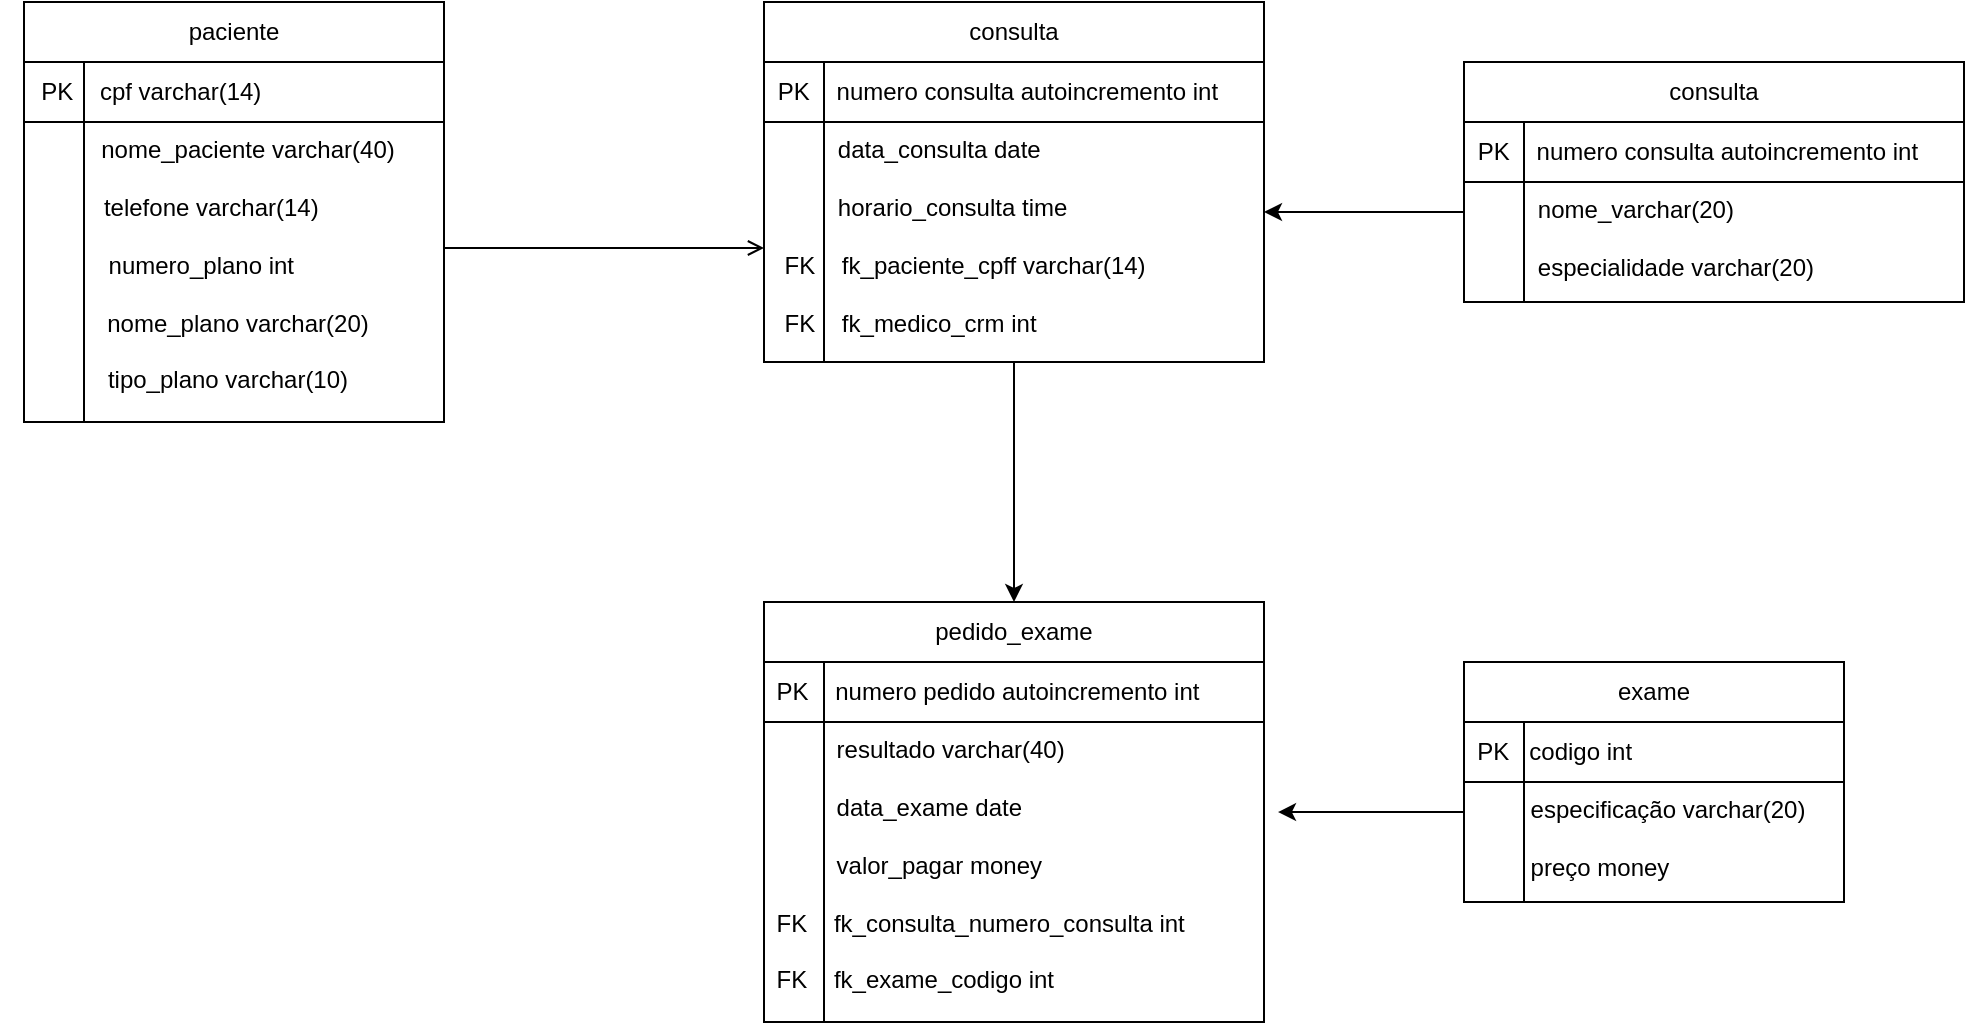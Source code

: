 <mxfile version="23.0.2" type="github">
  <diagram id="C5RBs43oDa-KdzZeNtuy" name="Page-1">
    <mxGraphModel dx="1383" dy="759" grid="1" gridSize="10" guides="1" tooltips="1" connect="1" arrows="1" fold="1" page="1" pageScale="1" pageWidth="827" pageHeight="1169" math="0" shadow="0">
      <root>
        <mxCell id="WIyWlLk6GJQsqaUBKTNV-0" />
        <mxCell id="WIyWlLk6GJQsqaUBKTNV-1" parent="WIyWlLk6GJQsqaUBKTNV-0" />
        <mxCell id="zkfFHV4jXpPFQw0GAbJ--26" value="" style="endArrow=open;shadow=0;strokeWidth=1;rounded=0;endFill=1;edgeStyle=elbowEdgeStyle;elbow=vertical;" parent="WIyWlLk6GJQsqaUBKTNV-1" target="Xl5jIhtWlQXe7mWSOnUj-13" edge="1">
          <mxGeometry x="0.5" y="41" relative="1" as="geometry">
            <mxPoint x="270" y="153" as="sourcePoint" />
            <mxPoint x="420" y="153" as="targetPoint" />
            <mxPoint x="-40" y="32" as="offset" />
          </mxGeometry>
        </mxCell>
        <mxCell id="Xl5jIhtWlQXe7mWSOnUj-9" value="&lt;div style=&quot;text-align: left;&quot;&gt;&lt;span style=&quot;background-color: initial;&quot;&gt;&lt;br&gt;&lt;/span&gt;&lt;/div&gt;&lt;div style=&quot;text-align: left;&quot;&gt;&lt;span style=&quot;background-color: initial;&quot;&gt;&amp;nbsp; &amp;nbsp; &amp;nbsp; PK&lt;/span&gt;&lt;span style=&quot;background-color: initial; text-align: center;&quot;&gt;&amp;nbsp; &amp;nbsp; cpf varchar(14)&lt;/span&gt;&lt;br&gt;&lt;/div&gt;&lt;br style=&quot;font-size: 12px;&quot;&gt;&amp;nbsp; &amp;nbsp; &amp;nbsp; &amp;nbsp; &amp;nbsp; &amp;nbsp; &amp;nbsp; &amp;nbsp;nome_paciente varchar(40)&lt;br style=&quot;font-size: 12px;&quot;&gt;&lt;br style=&quot;font-size: 12px;&quot;&gt;&lt;div style=&quot;font-size: 12px;&quot;&gt;&amp;nbsp; &amp;nbsp; telefone varchar(14)&lt;/div&gt;&lt;br style=&quot;font-size: 12px;&quot;&gt;&lt;div style=&quot;font-size: 12px;&quot;&gt;&amp;nbsp;numero_plano int&lt;/div&gt;&lt;div style=&quot;font-size: 12px;&quot;&gt;&amp;nbsp;&amp;nbsp;&lt;/div&gt;&lt;div style=&quot;font-size: 12px;&quot;&gt;&amp;nbsp; &amp;nbsp; &amp;nbsp; &amp;nbsp; &amp;nbsp; &amp;nbsp; nome_plano varchar(20)&lt;/div&gt;&lt;div style=&quot;font-size: 12px;&quot;&gt;&lt;br style=&quot;font-size: 12px;&quot;&gt;&lt;/div&gt;&lt;div style=&quot;font-size: 12px;&quot;&gt;&amp;nbsp; &amp;nbsp; &amp;nbsp; &amp;nbsp; &amp;nbsp;tipo_plano varchar(10)&lt;/div&gt;" style="shape=internalStorage;whiteSpace=wrap;html=1;backgroundOutline=1;dx=30;dy=30;horizontal=1;verticalAlign=top;align=center;fontSize=12;spacingTop=-13;spacingLeft=-36;" vertex="1" parent="WIyWlLk6GJQsqaUBKTNV-1">
          <mxGeometry x="70" y="60" width="210" height="180" as="geometry" />
        </mxCell>
        <mxCell id="Xl5jIhtWlQXe7mWSOnUj-11" value="paciente" style="rounded=0;whiteSpace=wrap;html=1;" vertex="1" parent="WIyWlLk6GJQsqaUBKTNV-1">
          <mxGeometry x="70" y="30" width="210" height="30" as="geometry" />
        </mxCell>
        <mxCell id="Xl5jIhtWlQXe7mWSOnUj-22" style="edgeStyle=orthogonalEdgeStyle;rounded=0;orthogonalLoop=1;jettySize=auto;html=1;exitX=0.5;exitY=1;exitDx=0;exitDy=0;entryX=0.5;entryY=0;entryDx=0;entryDy=0;" edge="1" parent="WIyWlLk6GJQsqaUBKTNV-1" source="Xl5jIhtWlQXe7mWSOnUj-13" target="Xl5jIhtWlQXe7mWSOnUj-24">
          <mxGeometry relative="1" as="geometry">
            <mxPoint x="545" y="330" as="targetPoint" />
          </mxGeometry>
        </mxCell>
        <mxCell id="Xl5jIhtWlQXe7mWSOnUj-13" value="&lt;div style=&quot;text-align: left;&quot;&gt;&lt;span style=&quot;background-color: initial;&quot;&gt;&lt;br&gt;&lt;/span&gt;&lt;/div&gt;&lt;div style=&quot;text-align: left;&quot;&gt;&lt;span style=&quot;background-color: initial;&quot;&gt;&amp;nbsp; &amp;nbsp; &amp;nbsp; PK&lt;/span&gt;&lt;span style=&quot;background-color: initial; text-align: center;&quot;&gt;&amp;nbsp; &amp;nbsp; numero consulta autoincremento int&lt;/span&gt;&lt;br&gt;&lt;/div&gt;&lt;br style=&quot;font-size: 12px;&quot;&gt;&lt;div style=&quot;text-align: left;&quot;&gt;&lt;span style=&quot;background-color: initial;&quot;&gt;&amp;nbsp; &amp;nbsp; &amp;nbsp; &amp;nbsp; &amp;nbsp; &amp;nbsp; &amp;nbsp; &amp;nbsp;data_consulta date&lt;/span&gt;&lt;/div&gt;&lt;br style=&quot;font-size: 12px;&quot;&gt;&lt;div style=&quot;text-align: left; font-size: 12px;&quot;&gt;&amp;nbsp; &amp;nbsp; &amp;nbsp; &amp;nbsp; &amp;nbsp; &amp;nbsp; &amp;nbsp; &amp;nbsp;horario_consulta time&lt;/div&gt;&lt;br style=&quot;font-size: 12px;&quot;&gt;&lt;div style=&quot;text-align: left; font-size: 12px;&quot;&gt;&amp;nbsp; &amp;nbsp; &amp;nbsp; &amp;nbsp;FK&amp;nbsp; &amp;nbsp; fk_paciente_cpff varchar(14)&lt;/div&gt;&lt;div style=&quot;font-size: 12px;&quot;&gt;&amp;nbsp;&amp;nbsp;&lt;/div&gt;&lt;div style=&quot;text-align: left; font-size: 12px;&quot;&gt;&lt;span style=&quot;background-color: initial;&quot;&gt;&amp;nbsp; &amp;nbsp; &amp;nbsp; &amp;nbsp;FK&amp;nbsp; &amp;nbsp; fk_medico_crm int&lt;/span&gt;&lt;/div&gt;" style="shape=internalStorage;whiteSpace=wrap;html=1;backgroundOutline=1;dx=30;dy=30;horizontal=1;verticalAlign=top;align=center;fontSize=12;spacingTop=-13;spacingLeft=-36;" vertex="1" parent="WIyWlLk6GJQsqaUBKTNV-1">
          <mxGeometry x="440" y="60" width="250" height="150" as="geometry" />
        </mxCell>
        <mxCell id="Xl5jIhtWlQXe7mWSOnUj-14" value="consulta" style="rounded=0;whiteSpace=wrap;html=1;" vertex="1" parent="WIyWlLk6GJQsqaUBKTNV-1">
          <mxGeometry x="440" y="30" width="250" height="30" as="geometry" />
        </mxCell>
        <mxCell id="Xl5jIhtWlQXe7mWSOnUj-21" style="edgeStyle=orthogonalEdgeStyle;rounded=0;orthogonalLoop=1;jettySize=auto;html=1;entryX=1;entryY=0.5;entryDx=0;entryDy=0;" edge="1" parent="WIyWlLk6GJQsqaUBKTNV-1" source="Xl5jIhtWlQXe7mWSOnUj-15" target="Xl5jIhtWlQXe7mWSOnUj-13">
          <mxGeometry relative="1" as="geometry" />
        </mxCell>
        <mxCell id="Xl5jIhtWlQXe7mWSOnUj-15" value="&lt;div style=&quot;text-align: left;&quot;&gt;&lt;span style=&quot;background-color: initial;&quot;&gt;&lt;br&gt;&lt;/span&gt;&lt;/div&gt;&lt;div style=&quot;text-align: left;&quot;&gt;&lt;span style=&quot;background-color: initial;&quot;&gt;&amp;nbsp; &amp;nbsp; &amp;nbsp; PK&lt;/span&gt;&lt;span style=&quot;background-color: initial; text-align: center;&quot;&gt;&amp;nbsp; &amp;nbsp; numero consulta autoincremento int&lt;/span&gt;&lt;br&gt;&lt;/div&gt;&lt;br style=&quot;font-size: 12px;&quot;&gt;&lt;div style=&quot;text-align: left;&quot;&gt;&lt;span style=&quot;background-color: initial;&quot;&gt;&amp;nbsp; &amp;nbsp; &amp;nbsp; &amp;nbsp; &amp;nbsp; &amp;nbsp; &amp;nbsp; &amp;nbsp;nome_varchar(20)&lt;/span&gt;&lt;/div&gt;&lt;br style=&quot;font-size: 12px;&quot;&gt;&lt;div style=&quot;text-align: left; font-size: 12px;&quot;&gt;&amp;nbsp; &amp;nbsp; &amp;nbsp; &amp;nbsp; &amp;nbsp; &amp;nbsp; &amp;nbsp; &amp;nbsp;especialidade varchar(20)&lt;/div&gt;&lt;br style=&quot;font-size: 12px;&quot;&gt;&lt;div style=&quot;text-align: left; font-size: 12px;&quot;&gt;&amp;nbsp; &amp;nbsp; &amp;nbsp; &amp;nbsp; &amp;nbsp; &amp;nbsp;&lt;/div&gt;&lt;div style=&quot;font-size: 12px;&quot;&gt;&amp;nbsp;&amp;nbsp;&lt;/div&gt;&lt;div style=&quot;text-align: left; font-size: 12px;&quot;&gt;&lt;span style=&quot;background-color: initial;&quot;&gt;&amp;nbsp; &amp;nbsp; &amp;nbsp; &amp;nbsp; &amp;nbsp; &amp;nbsp;&lt;/span&gt;&lt;/div&gt;" style="shape=internalStorage;whiteSpace=wrap;html=1;backgroundOutline=1;dx=30;dy=30;horizontal=1;verticalAlign=top;align=center;fontSize=12;spacingTop=-13;spacingLeft=-36;" vertex="1" parent="WIyWlLk6GJQsqaUBKTNV-1">
          <mxGeometry x="790" y="90" width="250" height="90" as="geometry" />
        </mxCell>
        <mxCell id="Xl5jIhtWlQXe7mWSOnUj-20" value="consulta" style="rounded=0;whiteSpace=wrap;html=1;" vertex="1" parent="WIyWlLk6GJQsqaUBKTNV-1">
          <mxGeometry x="790" y="60" width="250" height="30" as="geometry" />
        </mxCell>
        <mxCell id="Xl5jIhtWlQXe7mWSOnUj-23" value="&lt;div style=&quot;text-align: left;&quot;&gt;&lt;span style=&quot;background-color: initial;&quot;&gt;&lt;br&gt;&lt;/span&gt;&lt;/div&gt;&lt;div style=&quot;text-align: left;&quot;&gt;&lt;span style=&quot;background-color: initial;&quot;&gt;&amp;nbsp; &amp;nbsp;PK&lt;/span&gt;&lt;span style=&quot;background-color: initial; text-align: center;&quot;&gt;&amp;nbsp; &amp;nbsp; numero pedido autoincremento int&lt;/span&gt;&lt;br&gt;&lt;/div&gt;&lt;br style=&quot;font-size: 12px;&quot;&gt;&lt;div style=&quot;text-align: left;&quot;&gt;&lt;span style=&quot;background-color: initial;&quot;&gt;&amp;nbsp; &amp;nbsp; &amp;nbsp; &amp;nbsp; &amp;nbsp; &amp;nbsp; resultado varchar(40)&lt;/span&gt;&lt;/div&gt;&lt;br style=&quot;font-size: 12px;&quot;&gt;&lt;div style=&quot;text-align: left; font-size: 12px;&quot;&gt;&amp;nbsp; &amp;nbsp; &amp;nbsp; &amp;nbsp; &amp;nbsp; &amp;nbsp; data_exame date&lt;/div&gt;&lt;div style=&quot;font-size: 12px;&quot;&gt;&lt;br&gt;&lt;/div&gt;&lt;div style=&quot;text-align: left;&quot;&gt;&amp;nbsp; &amp;nbsp; &amp;nbsp; &amp;nbsp; &amp;nbsp; &amp;nbsp; valor_pagar money&lt;/div&gt;&lt;div style=&quot;text-align: left;&quot;&gt;&lt;br&gt;&lt;/div&gt;&lt;div style=&quot;text-align: left; font-size: 12px;&quot;&gt;&amp;nbsp; &amp;nbsp;FK&amp;nbsp; &amp;nbsp; fk_consulta_numero_consulta int&lt;/div&gt;&lt;div style=&quot;font-size: 12px;&quot;&gt;&amp;nbsp;&amp;nbsp;&lt;/div&gt;&lt;div style=&quot;text-align: left; font-size: 12px;&quot;&gt;&lt;span style=&quot;background-color: initial;&quot;&gt;&amp;nbsp; &amp;nbsp;FK&amp;nbsp; &amp;nbsp; fk_exame_codigo int&lt;/span&gt;&lt;/div&gt;" style="shape=internalStorage;whiteSpace=wrap;html=1;backgroundOutline=1;dx=30;dy=30;horizontal=1;verticalAlign=top;align=center;fontSize=12;spacingTop=-13;spacingLeft=-36;" vertex="1" parent="WIyWlLk6GJQsqaUBKTNV-1">
          <mxGeometry x="440" y="360" width="250" height="180" as="geometry" />
        </mxCell>
        <mxCell id="Xl5jIhtWlQXe7mWSOnUj-24" value="pedido_exame" style="rounded=0;whiteSpace=wrap;html=1;" vertex="1" parent="WIyWlLk6GJQsqaUBKTNV-1">
          <mxGeometry x="440" y="330" width="250" height="30" as="geometry" />
        </mxCell>
        <mxCell id="Xl5jIhtWlQXe7mWSOnUj-27" value="&lt;div style=&quot;text-align: left;&quot;&gt;&lt;span style=&quot;background-color: initial;&quot;&gt;&lt;br&gt;&lt;/span&gt;&lt;/div&gt;&lt;div style=&quot;text-align: left;&quot;&gt;&lt;span style=&quot;background-color: initial;&quot;&gt;&amp;nbsp; &amp;nbsp; &amp;nbsp; &amp;nbsp;PK&lt;/span&gt;&lt;span style=&quot;background-color: initial; text-align: center;&quot;&gt;&amp;nbsp; &amp;nbsp;codigo int&lt;/span&gt;&lt;br&gt;&lt;/div&gt;&lt;br style=&quot;font-size: 12px;&quot;&gt;&lt;div style=&quot;text-align: left;&quot;&gt;&lt;span style=&quot;background-color: initial;&quot;&gt;&amp;nbsp; &amp;nbsp; &amp;nbsp; &amp;nbsp; &amp;nbsp; &amp;nbsp; &amp;nbsp; &amp;nbsp;especificação varchar(20)&lt;/span&gt;&lt;/div&gt;&lt;br style=&quot;font-size: 12px;&quot;&gt;&lt;div style=&quot;text-align: left; font-size: 12px;&quot;&gt;&amp;nbsp; &amp;nbsp; &amp;nbsp; &amp;nbsp; &amp;nbsp; &amp;nbsp; &amp;nbsp; &amp;nbsp;preço money&lt;/div&gt;&lt;br style=&quot;font-size: 12px;&quot;&gt;&lt;div style=&quot;text-align: left; font-size: 12px;&quot;&gt;&amp;nbsp; &amp;nbsp; &amp;nbsp; &amp;nbsp; &amp;nbsp; &amp;nbsp;&lt;/div&gt;&lt;div style=&quot;font-size: 12px;&quot;&gt;&amp;nbsp;&amp;nbsp;&lt;/div&gt;&lt;div style=&quot;text-align: left; font-size: 12px;&quot;&gt;&lt;span style=&quot;background-color: initial;&quot;&gt;&amp;nbsp; &amp;nbsp; &amp;nbsp; &amp;nbsp; &amp;nbsp; &amp;nbsp;&lt;/span&gt;&lt;/div&gt;" style="shape=internalStorage;whiteSpace=wrap;html=1;backgroundOutline=1;dx=30;dy=30;horizontal=1;verticalAlign=top;align=center;fontSize=12;spacingTop=-13;spacingLeft=-36;" vertex="1" parent="WIyWlLk6GJQsqaUBKTNV-1">
          <mxGeometry x="790" y="390" width="190" height="90" as="geometry" />
        </mxCell>
        <mxCell id="Xl5jIhtWlQXe7mWSOnUj-28" value="exame" style="rounded=0;whiteSpace=wrap;html=1;" vertex="1" parent="WIyWlLk6GJQsqaUBKTNV-1">
          <mxGeometry x="790" y="360" width="190" height="30" as="geometry" />
        </mxCell>
        <mxCell id="Xl5jIhtWlQXe7mWSOnUj-31" style="edgeStyle=orthogonalEdgeStyle;rounded=0;orthogonalLoop=1;jettySize=auto;html=1;entryX=1.028;entryY=0.417;entryDx=0;entryDy=0;entryPerimeter=0;" edge="1" parent="WIyWlLk6GJQsqaUBKTNV-1" source="Xl5jIhtWlQXe7mWSOnUj-27" target="Xl5jIhtWlQXe7mWSOnUj-23">
          <mxGeometry relative="1" as="geometry" />
        </mxCell>
      </root>
    </mxGraphModel>
  </diagram>
</mxfile>
